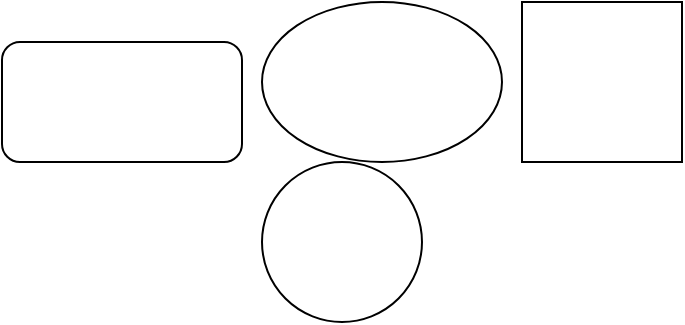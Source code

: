 <mxfile version="26.2.14">
  <diagram name="Page-1" id="GokQLcG7WO0pYvgW-zJp">
    <mxGraphModel dx="864" dy="482" grid="1" gridSize="10" guides="1" tooltips="1" connect="1" arrows="1" fold="1" page="1" pageScale="1" pageWidth="850" pageHeight="1100" math="0" shadow="0">
      <root>
        <mxCell id="0" />
        <mxCell id="1" parent="0" />
        <mxCell id="bzycmvIp5_qkG32QMUx3-1" value="" style="rounded=1;whiteSpace=wrap;html=1;" vertex="1" parent="1">
          <mxGeometry x="60" y="170" width="120" height="60" as="geometry" />
        </mxCell>
        <mxCell id="bzycmvIp5_qkG32QMUx3-2" value="" style="ellipse;whiteSpace=wrap;html=1;aspect=fixed;" vertex="1" parent="1">
          <mxGeometry x="190" y="230" width="80" height="80" as="geometry" />
        </mxCell>
        <mxCell id="bzycmvIp5_qkG32QMUx3-3" value="" style="whiteSpace=wrap;html=1;aspect=fixed;" vertex="1" parent="1">
          <mxGeometry x="320" y="150" width="80" height="80" as="geometry" />
        </mxCell>
        <mxCell id="bzycmvIp5_qkG32QMUx3-4" value="" style="ellipse;whiteSpace=wrap;html=1;" vertex="1" parent="1">
          <mxGeometry x="190" y="150" width="120" height="80" as="geometry" />
        </mxCell>
      </root>
    </mxGraphModel>
  </diagram>
</mxfile>
